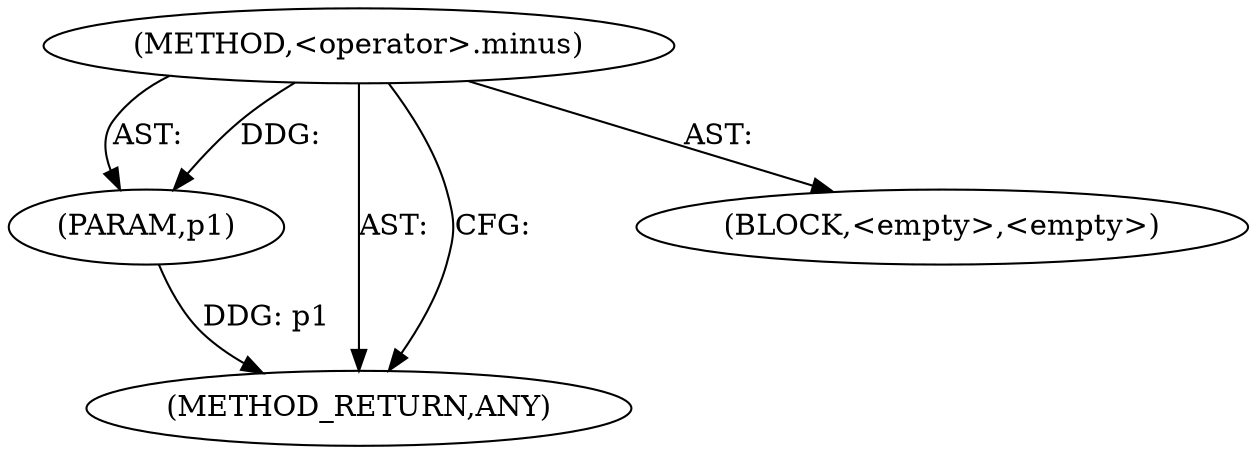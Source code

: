digraph "&lt;operator&gt;.minus" {  
"99875" [label = <(METHOD,&lt;operator&gt;.minus)> ]
"99876" [label = <(PARAM,p1)> ]
"99877" [label = <(METHOD_RETURN,ANY)> ]
"99878" [label = <(BLOCK,&lt;empty&gt;,&lt;empty&gt;)> ]
  "99875" -> "99877"  [ label = "AST: "] 
  "99875" -> "99876"  [ label = "AST: "] 
  "99875" -> "99878"  [ label = "AST: "] 
  "99875" -> "99877"  [ label = "CFG: "] 
  "99876" -> "99877"  [ label = "DDG: p1"] 
  "99875" -> "99876"  [ label = "DDG: "] 
}
